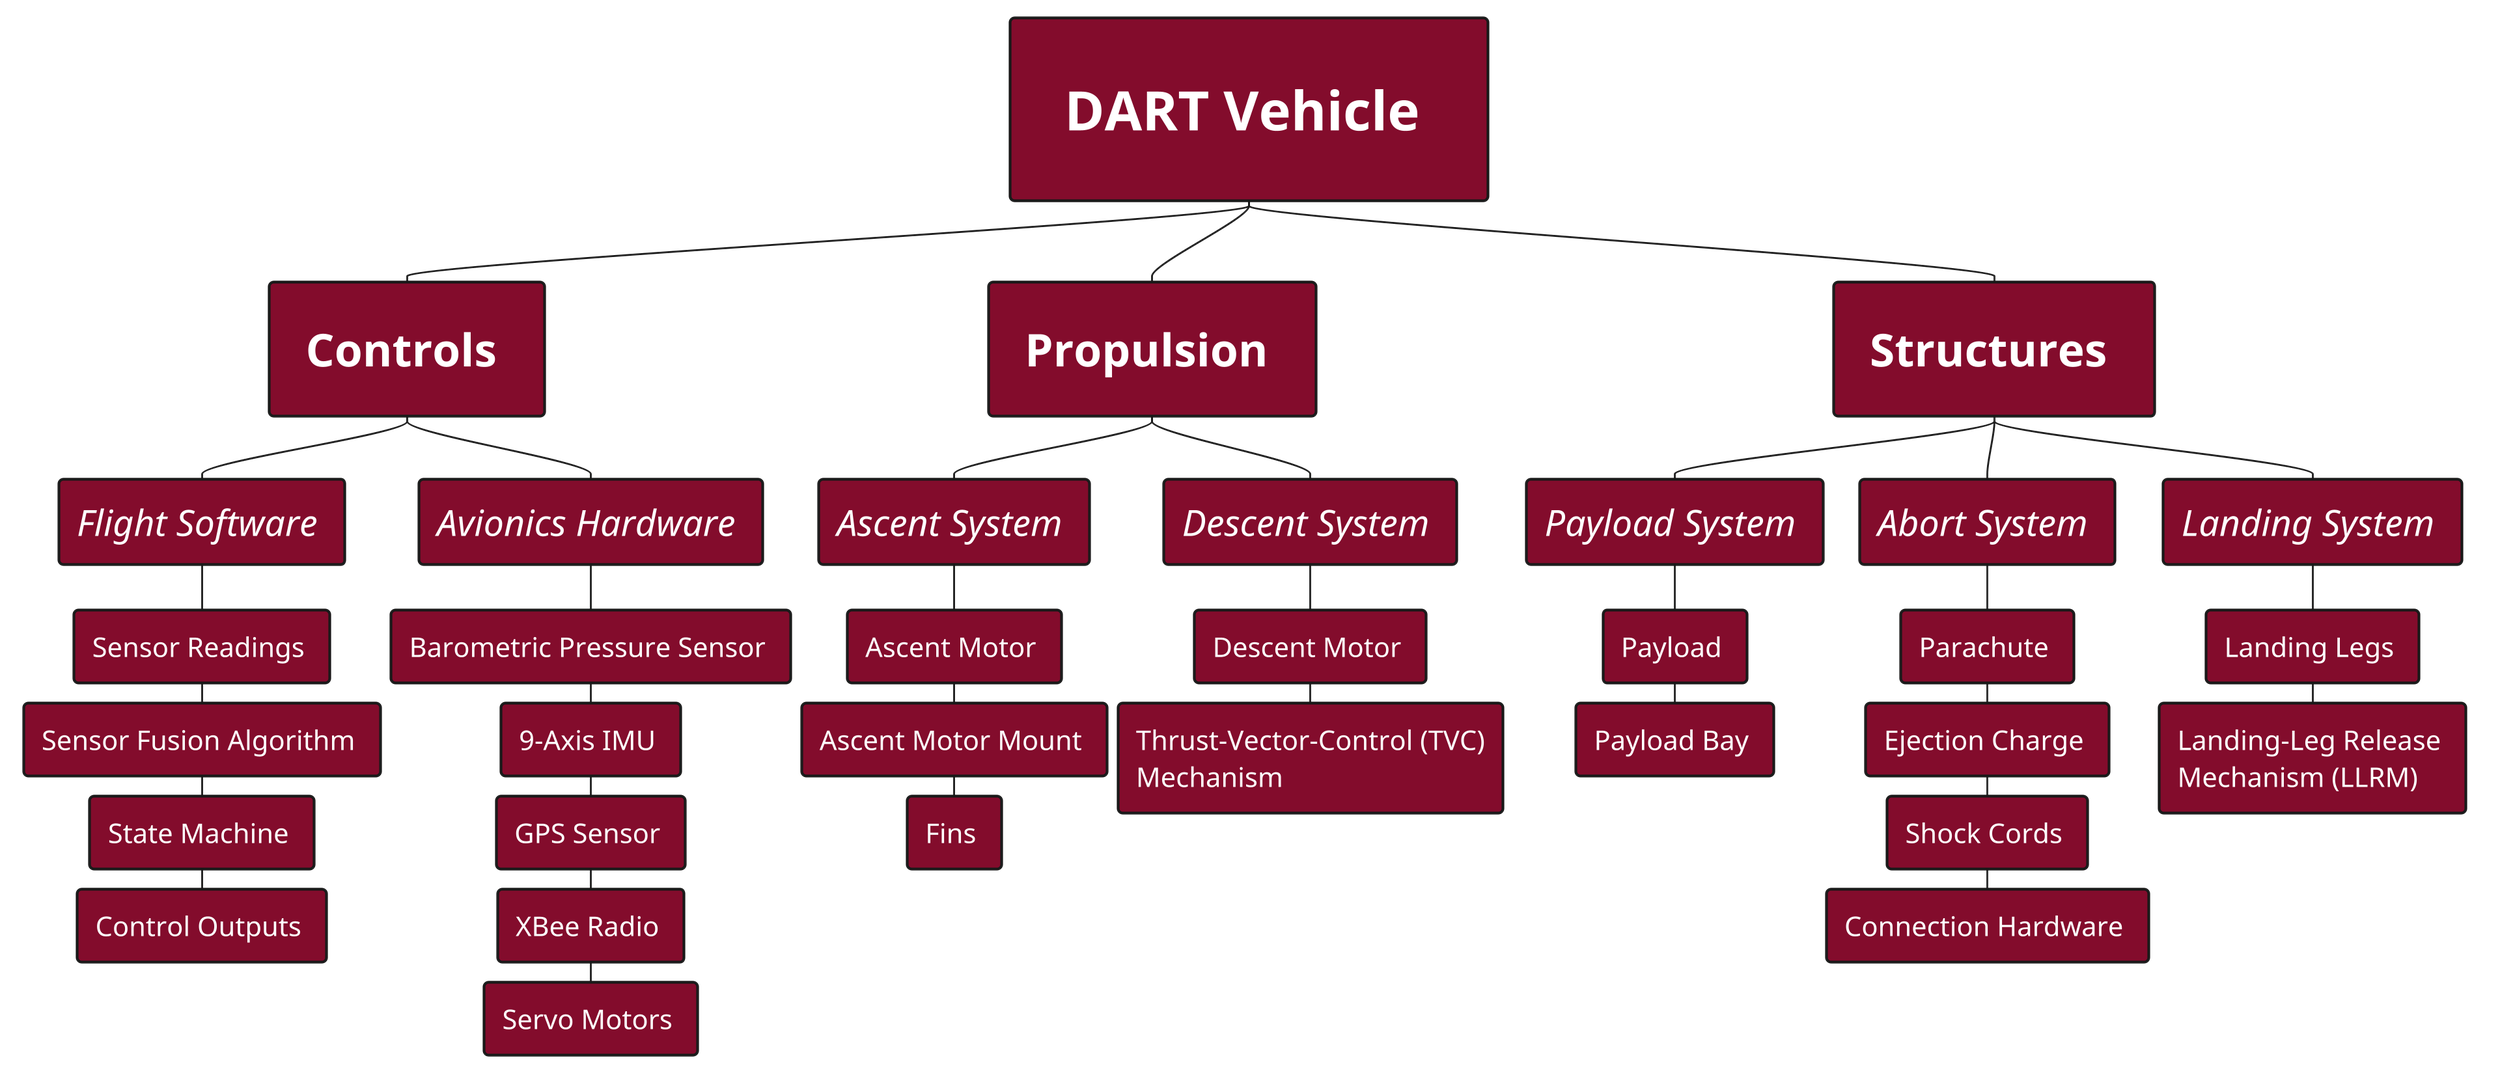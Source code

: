 @startmindmap system_architecture
scale 3840*2160
top to bottom direction
skinparam backgroundColor transparent
hide stereotype

<style>
mindmapDiagram {
    FontName Verdana
    RoundCorner 5

    .systemNode {
        FontSize 30
        FontColor white
        FontStyle bold
        BackgroundColor #830C2C
        Padding 30
        Margin 20
        HorizontalAlignment left
    };

    .subsystemNode {
        FontSize 25
        FontColor white
        FontStyle bold
        BackgroundColor #830C2C
        Padding 20
        Margin 15
    };

    .subsubsystemNode {
        FontSize 20
        FontColor white
        FontStyle italic
        BackgroundColor #830C2C
        Padding 10
    };

    .componentNode {
        FontSize 15
        FontColor white
        BackgroundColor #830C2C
        Margin 3
    };
}
</style>

* DART Vehicle <<systemNode>>

' -------- CONTROLS --------
** Controls <<subsystemNode>>

*** Flight Software <<subsubsystemNode>>
**** Sensor Readings <<componentNode>>
***** Sensor Fusion Algorithm <<componentNode>>
****** State Machine <<componentNode>>
******* Control Outputs <<componentNode>>

*** Avionics Hardware <<subsubsystemNode>>
**** Barometric Pressure Sensor <<componentNode>>
***** 9-Axis IMU <<componentNode>>
****** GPS Sensor <<componentNode>>
******* XBee Radio <<componentNode>>
******** Servo Motors <<componentNode>>

' -------- PROPULSION --------
** Propulsion <<subsystemNode>>
*** Ascent System <<subsubsystemNode>>
**** Ascent Motor <<componentNode>>
***** Ascent Motor Mount <<componentNode>>
****** Fins <<componentNode>>
*** Descent System <<subsubsystemNode>>
**** Descent Motor <<componentNode>>
***** Thrust-Vector-Control (TVC)\nMechanism <<componentNode>>

' -------- STRUCTURES --------
** Structures <<subsystemNode>>
*** Payload System <<subsubsystemNode>>
**** Payload <<componentNode>>
***** Payload Bay <<componentNode>>
*** Abort System <<subsubsystemNode>>
**** Parachute <<componentNode>>
***** Ejection Charge <<componentNode>>
****** Shock Cords <<componentNode>>
******* Connection Hardware <<componentNode>>
*** Landing System <<subsubsystemNode>>
**** Landing Legs <<componentNode>>
***** Landing-Leg Release \nMechanism (LLRM) <<componentNode>>
@endmindmap
